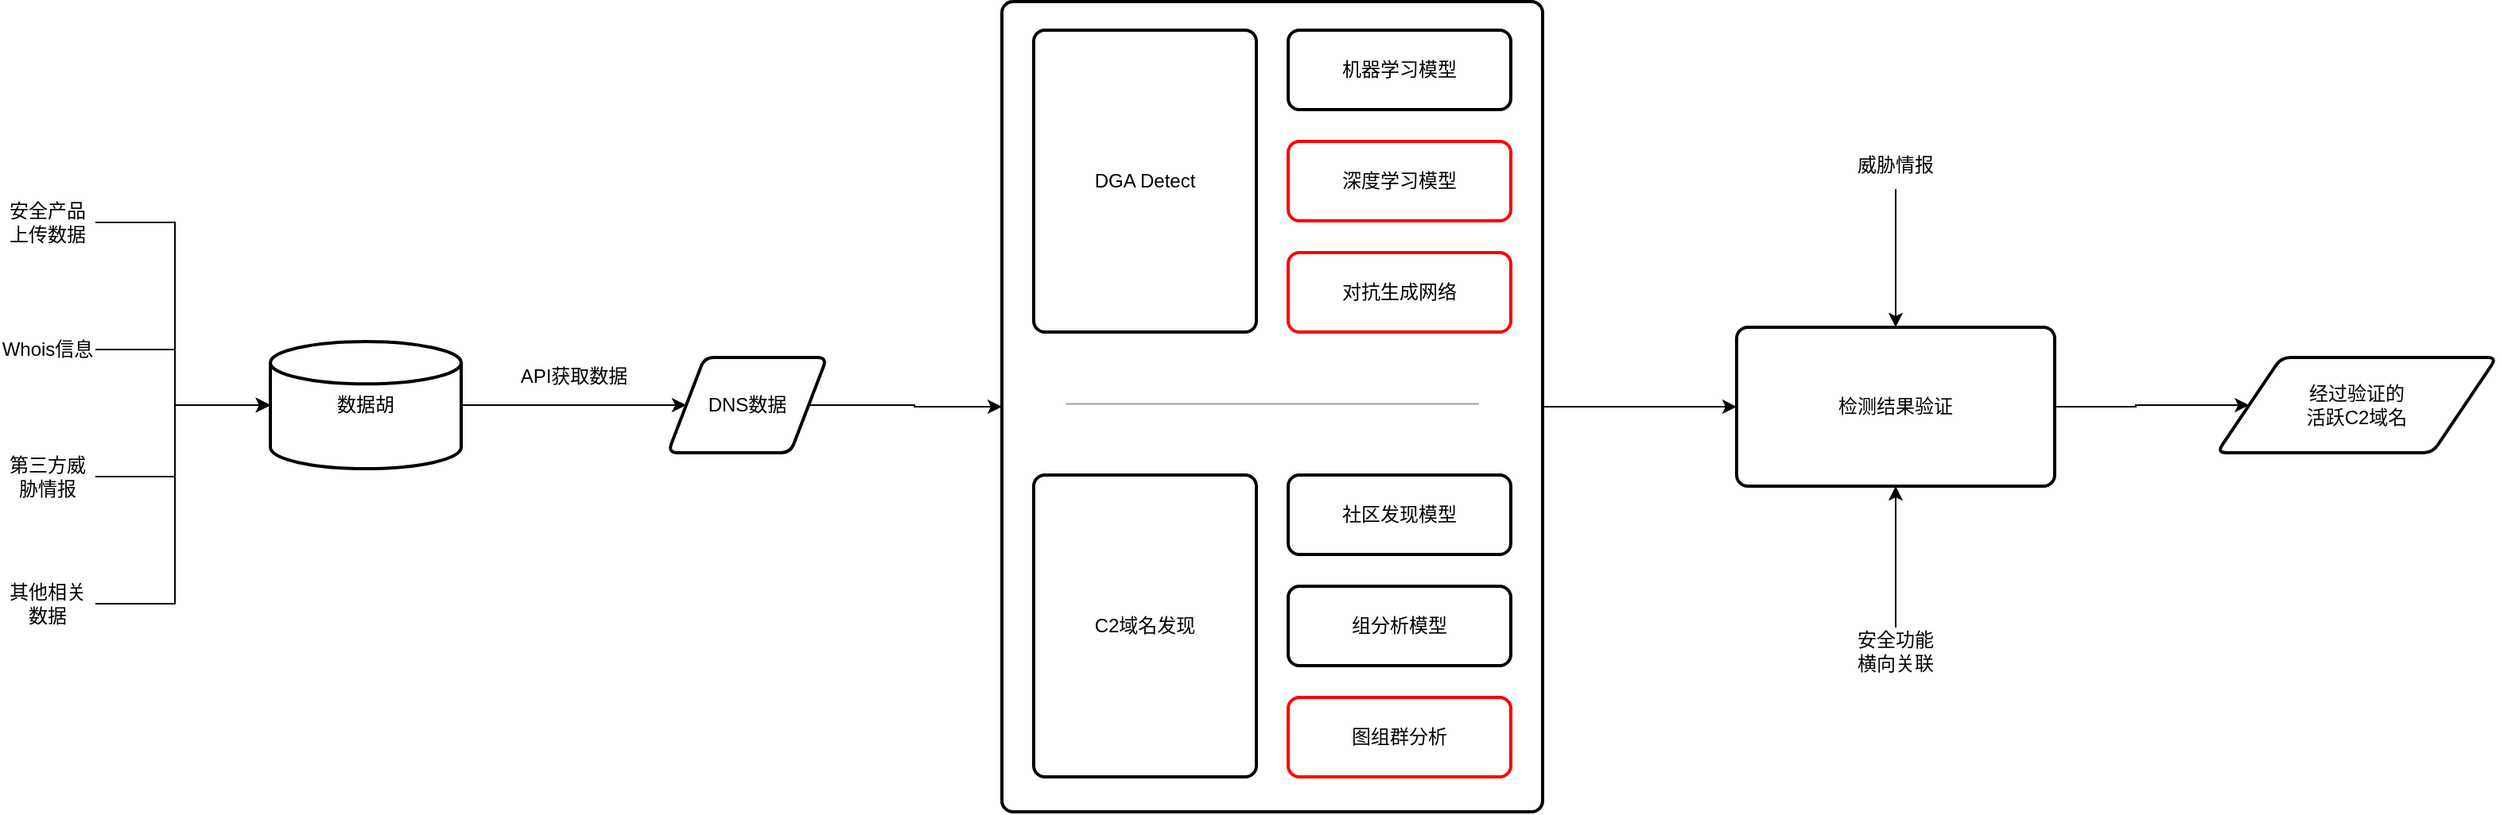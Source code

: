 <mxfile version="22.0.8" type="github">
  <diagram name="第 1 页" id="81JhDUj5kmWiGIjsWm-k">
    <mxGraphModel dx="2113" dy="1973" grid="1" gridSize="10" guides="1" tooltips="1" connect="1" arrows="1" fold="1" page="1" pageScale="1" pageWidth="827" pageHeight="1169" math="0" shadow="0">
      <root>
        <mxCell id="0" />
        <mxCell id="1" parent="0" />
        <mxCell id="HHGeg0CmBnZaLtbdLTZU-28" style="edgeStyle=orthogonalEdgeStyle;rounded=0;orthogonalLoop=1;jettySize=auto;html=1;entryX=0;entryY=0.5;entryDx=0;entryDy=0;" edge="1" parent="1" source="HHGeg0CmBnZaLtbdLTZU-23" target="HHGeg0CmBnZaLtbdLTZU-27">
          <mxGeometry relative="1" as="geometry" />
        </mxCell>
        <mxCell id="HHGeg0CmBnZaLtbdLTZU-23" value="" style="rounded=1;whiteSpace=wrap;html=1;absoluteArcSize=1;arcSize=14;strokeWidth=2;" vertex="1" parent="1">
          <mxGeometry x="790" y="-14" width="340" height="510" as="geometry" />
        </mxCell>
        <mxCell id="HHGeg0CmBnZaLtbdLTZU-7" style="edgeStyle=orthogonalEdgeStyle;rounded=0;orthogonalLoop=1;jettySize=auto;html=1;" edge="1" parent="1" source="HHGeg0CmBnZaLtbdLTZU-2">
          <mxGeometry relative="1" as="geometry">
            <mxPoint x="330" y="240" as="targetPoint" />
            <Array as="points">
              <mxPoint x="270" y="205" />
              <mxPoint x="270" y="240" />
            </Array>
          </mxGeometry>
        </mxCell>
        <mxCell id="HHGeg0CmBnZaLtbdLTZU-2" value="Whois信息" style="text;strokeColor=none;align=center;fillColor=none;html=1;verticalAlign=middle;whiteSpace=wrap;rounded=0;" vertex="1" parent="1">
          <mxGeometry x="160" y="190" width="60" height="30" as="geometry" />
        </mxCell>
        <mxCell id="HHGeg0CmBnZaLtbdLTZU-3" value="安全产品上传数据" style="text;strokeColor=none;align=center;fillColor=none;html=1;verticalAlign=middle;whiteSpace=wrap;rounded=0;" vertex="1" parent="1">
          <mxGeometry x="160" y="110" width="60" height="30" as="geometry" />
        </mxCell>
        <mxCell id="HHGeg0CmBnZaLtbdLTZU-8" style="edgeStyle=orthogonalEdgeStyle;rounded=0;orthogonalLoop=1;jettySize=auto;html=1;" edge="1" parent="1" source="HHGeg0CmBnZaLtbdLTZU-4">
          <mxGeometry relative="1" as="geometry">
            <mxPoint x="330" y="240" as="targetPoint" />
            <Array as="points">
              <mxPoint x="270" y="285" />
              <mxPoint x="270" y="240" />
            </Array>
          </mxGeometry>
        </mxCell>
        <mxCell id="HHGeg0CmBnZaLtbdLTZU-4" value="第三方威胁情报" style="text;strokeColor=none;align=center;fillColor=none;html=1;verticalAlign=middle;whiteSpace=wrap;rounded=0;" vertex="1" parent="1">
          <mxGeometry x="160" y="270" width="60" height="30" as="geometry" />
        </mxCell>
        <mxCell id="HHGeg0CmBnZaLtbdLTZU-9" style="edgeStyle=orthogonalEdgeStyle;rounded=0;orthogonalLoop=1;jettySize=auto;html=1;" edge="1" parent="1" source="HHGeg0CmBnZaLtbdLTZU-5">
          <mxGeometry relative="1" as="geometry">
            <mxPoint x="330" y="240" as="targetPoint" />
            <Array as="points">
              <mxPoint x="270" y="365" />
              <mxPoint x="270" y="240" />
            </Array>
          </mxGeometry>
        </mxCell>
        <mxCell id="HHGeg0CmBnZaLtbdLTZU-5" value="其他相关数据" style="text;strokeColor=none;align=center;fillColor=none;html=1;verticalAlign=middle;whiteSpace=wrap;rounded=0;" vertex="1" parent="1">
          <mxGeometry x="160" y="350" width="60" height="30" as="geometry" />
        </mxCell>
        <mxCell id="HHGeg0CmBnZaLtbdLTZU-6" style="edgeStyle=orthogonalEdgeStyle;rounded=0;orthogonalLoop=1;jettySize=auto;html=1;entryX=0;entryY=0.5;entryDx=0;entryDy=0;entryPerimeter=0;" edge="1" parent="1" source="HHGeg0CmBnZaLtbdLTZU-3">
          <mxGeometry relative="1" as="geometry">
            <mxPoint x="330" y="240" as="targetPoint" />
            <Array as="points">
              <mxPoint x="270" y="125" />
              <mxPoint x="270" y="240" />
            </Array>
          </mxGeometry>
        </mxCell>
        <mxCell id="HHGeg0CmBnZaLtbdLTZU-10" value="数据胡" style="strokeWidth=2;html=1;shape=mxgraph.flowchart.database;whiteSpace=wrap;" vertex="1" parent="1">
          <mxGeometry x="330" y="200" width="120" height="80" as="geometry" />
        </mxCell>
        <mxCell id="HHGeg0CmBnZaLtbdLTZU-12" style="edgeStyle=orthogonalEdgeStyle;rounded=0;orthogonalLoop=1;jettySize=auto;html=1;entryX=0;entryY=0.5;entryDx=0;entryDy=0;" edge="1" parent="1" source="HHGeg0CmBnZaLtbdLTZU-10" target="HHGeg0CmBnZaLtbdLTZU-14">
          <mxGeometry relative="1" as="geometry">
            <mxPoint x="580" y="240" as="targetPoint" />
          </mxGeometry>
        </mxCell>
        <mxCell id="HHGeg0CmBnZaLtbdLTZU-13" value="API获取数据" style="text;strokeColor=none;align=center;fillColor=none;html=1;verticalAlign=middle;whiteSpace=wrap;rounded=0;" vertex="1" parent="1">
          <mxGeometry x="486" y="207" width="70" height="30" as="geometry" />
        </mxCell>
        <mxCell id="HHGeg0CmBnZaLtbdLTZU-24" style="edgeStyle=orthogonalEdgeStyle;rounded=0;orthogonalLoop=1;jettySize=auto;html=1;entryX=0;entryY=0.5;entryDx=0;entryDy=0;" edge="1" parent="1" source="HHGeg0CmBnZaLtbdLTZU-14" target="HHGeg0CmBnZaLtbdLTZU-23">
          <mxGeometry relative="1" as="geometry" />
        </mxCell>
        <mxCell id="HHGeg0CmBnZaLtbdLTZU-14" value="DNS数据" style="shape=parallelogram;html=1;strokeWidth=2;perimeter=parallelogramPerimeter;whiteSpace=wrap;rounded=1;arcSize=12;size=0.23;" vertex="1" parent="1">
          <mxGeometry x="580" y="210" width="100" height="60" as="geometry" />
        </mxCell>
        <mxCell id="HHGeg0CmBnZaLtbdLTZU-15" value="DGA Detect" style="rounded=1;whiteSpace=wrap;html=1;absoluteArcSize=1;arcSize=14;strokeWidth=2;" vertex="1" parent="1">
          <mxGeometry x="810" y="4" width="140" height="190" as="geometry" />
        </mxCell>
        <mxCell id="HHGeg0CmBnZaLtbdLTZU-16" value="机器学习模型" style="rounded=1;whiteSpace=wrap;html=1;absoluteArcSize=1;arcSize=14;strokeWidth=2;" vertex="1" parent="1">
          <mxGeometry x="970" y="4" width="140" height="50" as="geometry" />
        </mxCell>
        <mxCell id="HHGeg0CmBnZaLtbdLTZU-17" value="深度学习模型" style="rounded=1;whiteSpace=wrap;html=1;absoluteArcSize=1;arcSize=14;strokeWidth=2;strokeColor=#FF0000;" vertex="1" parent="1">
          <mxGeometry x="970" y="74" width="140" height="50" as="geometry" />
        </mxCell>
        <mxCell id="HHGeg0CmBnZaLtbdLTZU-18" value="对抗生成网络" style="rounded=1;whiteSpace=wrap;html=1;absoluteArcSize=1;arcSize=14;strokeWidth=2;strokeColor=#FF0000;" vertex="1" parent="1">
          <mxGeometry x="970" y="144" width="140" height="50" as="geometry" />
        </mxCell>
        <mxCell id="HHGeg0CmBnZaLtbdLTZU-19" value="C2域名发现" style="rounded=1;whiteSpace=wrap;html=1;absoluteArcSize=1;arcSize=14;strokeWidth=2;" vertex="1" parent="1">
          <mxGeometry x="810" y="284" width="140" height="190" as="geometry" />
        </mxCell>
        <mxCell id="HHGeg0CmBnZaLtbdLTZU-20" value="社区发现模型" style="rounded=1;whiteSpace=wrap;html=1;absoluteArcSize=1;arcSize=14;strokeWidth=2;" vertex="1" parent="1">
          <mxGeometry x="970" y="284" width="140" height="50" as="geometry" />
        </mxCell>
        <mxCell id="HHGeg0CmBnZaLtbdLTZU-21" value="组分析模型" style="rounded=1;whiteSpace=wrap;html=1;absoluteArcSize=1;arcSize=14;strokeWidth=2;" vertex="1" parent="1">
          <mxGeometry x="970" y="354" width="140" height="50" as="geometry" />
        </mxCell>
        <mxCell id="HHGeg0CmBnZaLtbdLTZU-22" value="图组群分析" style="rounded=1;whiteSpace=wrap;html=1;absoluteArcSize=1;arcSize=14;strokeWidth=2;strokeColor=#FF0000;" vertex="1" parent="1">
          <mxGeometry x="970" y="424" width="140" height="50" as="geometry" />
        </mxCell>
        <mxCell id="HHGeg0CmBnZaLtbdLTZU-26" value="" style="endArrow=none;html=1;rounded=0;strokeColor=#A1A1A1;" edge="1" parent="1">
          <mxGeometry width="50" height="50" relative="1" as="geometry">
            <mxPoint x="830" y="239.23" as="sourcePoint" />
            <mxPoint x="1090" y="239.23" as="targetPoint" />
          </mxGeometry>
        </mxCell>
        <mxCell id="HHGeg0CmBnZaLtbdLTZU-34" style="edgeStyle=orthogonalEdgeStyle;rounded=0;orthogonalLoop=1;jettySize=auto;html=1;entryX=0;entryY=0.5;entryDx=0;entryDy=0;" edge="1" parent="1" source="HHGeg0CmBnZaLtbdLTZU-27" target="HHGeg0CmBnZaLtbdLTZU-33">
          <mxGeometry relative="1" as="geometry" />
        </mxCell>
        <mxCell id="HHGeg0CmBnZaLtbdLTZU-27" value="检测结果验证" style="rounded=1;whiteSpace=wrap;html=1;absoluteArcSize=1;arcSize=14;strokeWidth=2;" vertex="1" parent="1">
          <mxGeometry x="1252" y="191" width="200" height="100" as="geometry" />
        </mxCell>
        <mxCell id="HHGeg0CmBnZaLtbdLTZU-30" style="edgeStyle=orthogonalEdgeStyle;rounded=0;orthogonalLoop=1;jettySize=auto;html=1;entryX=0.5;entryY=0;entryDx=0;entryDy=0;" edge="1" parent="1" source="HHGeg0CmBnZaLtbdLTZU-29" target="HHGeg0CmBnZaLtbdLTZU-27">
          <mxGeometry relative="1" as="geometry" />
        </mxCell>
        <mxCell id="HHGeg0CmBnZaLtbdLTZU-29" value="威胁情报" style="text;strokeColor=none;align=center;fillColor=none;html=1;verticalAlign=middle;whiteSpace=wrap;rounded=0;" vertex="1" parent="1">
          <mxGeometry x="1322" y="74" width="60" height="30" as="geometry" />
        </mxCell>
        <mxCell id="HHGeg0CmBnZaLtbdLTZU-32" style="edgeStyle=orthogonalEdgeStyle;rounded=0;orthogonalLoop=1;jettySize=auto;html=1;entryX=0.5;entryY=1;entryDx=0;entryDy=0;" edge="1" parent="1" source="HHGeg0CmBnZaLtbdLTZU-31" target="HHGeg0CmBnZaLtbdLTZU-27">
          <mxGeometry relative="1" as="geometry" />
        </mxCell>
        <mxCell id="HHGeg0CmBnZaLtbdLTZU-31" value="安全功能横向关联" style="text;strokeColor=none;align=center;fillColor=none;html=1;verticalAlign=middle;whiteSpace=wrap;rounded=0;" vertex="1" parent="1">
          <mxGeometry x="1322" y="380" width="60" height="30" as="geometry" />
        </mxCell>
        <mxCell id="HHGeg0CmBnZaLtbdLTZU-33" value="&lt;div&gt;经过验证的&lt;/div&gt;&lt;div&gt;活跃C2域名&lt;/div&gt;" style="shape=parallelogram;html=1;strokeWidth=2;perimeter=parallelogramPerimeter;whiteSpace=wrap;rounded=1;arcSize=12;size=0.23;" vertex="1" parent="1">
          <mxGeometry x="1554" y="210" width="176" height="60" as="geometry" />
        </mxCell>
      </root>
    </mxGraphModel>
  </diagram>
</mxfile>
